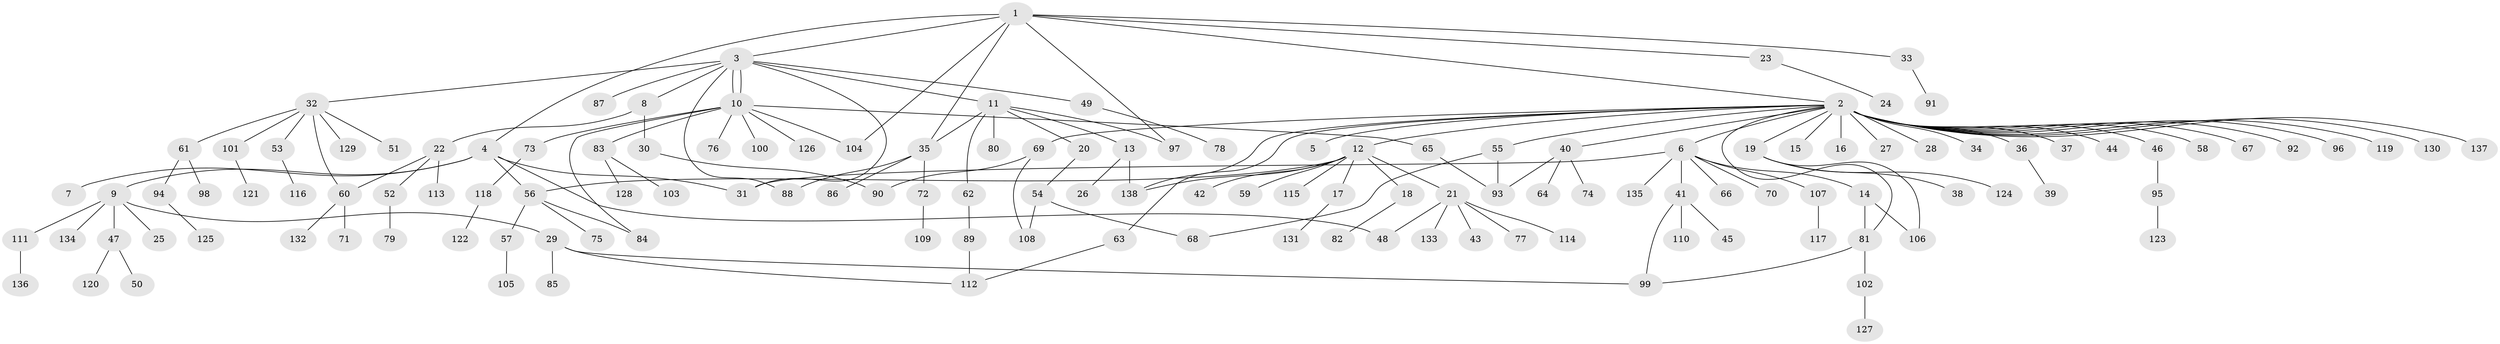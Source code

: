 // coarse degree distribution, {14: 0.01020408163265306, 26: 0.01020408163265306, 5: 0.04081632653061224, 1: 0.5714285714285714, 7: 0.030612244897959183, 3: 0.15306122448979592, 8: 0.02040816326530612, 6: 0.01020408163265306, 2: 0.1326530612244898, 4: 0.02040816326530612}
// Generated by graph-tools (version 1.1) at 2025/51/02/27/25 19:51:58]
// undirected, 138 vertices, 161 edges
graph export_dot {
graph [start="1"]
  node [color=gray90,style=filled];
  1;
  2;
  3;
  4;
  5;
  6;
  7;
  8;
  9;
  10;
  11;
  12;
  13;
  14;
  15;
  16;
  17;
  18;
  19;
  20;
  21;
  22;
  23;
  24;
  25;
  26;
  27;
  28;
  29;
  30;
  31;
  32;
  33;
  34;
  35;
  36;
  37;
  38;
  39;
  40;
  41;
  42;
  43;
  44;
  45;
  46;
  47;
  48;
  49;
  50;
  51;
  52;
  53;
  54;
  55;
  56;
  57;
  58;
  59;
  60;
  61;
  62;
  63;
  64;
  65;
  66;
  67;
  68;
  69;
  70;
  71;
  72;
  73;
  74;
  75;
  76;
  77;
  78;
  79;
  80;
  81;
  82;
  83;
  84;
  85;
  86;
  87;
  88;
  89;
  90;
  91;
  92;
  93;
  94;
  95;
  96;
  97;
  98;
  99;
  100;
  101;
  102;
  103;
  104;
  105;
  106;
  107;
  108;
  109;
  110;
  111;
  112;
  113;
  114;
  115;
  116;
  117;
  118;
  119;
  120;
  121;
  122;
  123;
  124;
  125;
  126;
  127;
  128;
  129;
  130;
  131;
  132;
  133;
  134;
  135;
  136;
  137;
  138;
  1 -- 2;
  1 -- 3;
  1 -- 4;
  1 -- 23;
  1 -- 33;
  1 -- 35;
  1 -- 97;
  1 -- 104;
  2 -- 5;
  2 -- 6;
  2 -- 12;
  2 -- 15;
  2 -- 16;
  2 -- 19;
  2 -- 27;
  2 -- 28;
  2 -- 34;
  2 -- 36;
  2 -- 37;
  2 -- 40;
  2 -- 44;
  2 -- 46;
  2 -- 55;
  2 -- 58;
  2 -- 63;
  2 -- 67;
  2 -- 69;
  2 -- 81;
  2 -- 92;
  2 -- 96;
  2 -- 119;
  2 -- 130;
  2 -- 137;
  2 -- 138;
  3 -- 8;
  3 -- 10;
  3 -- 10;
  3 -- 11;
  3 -- 31;
  3 -- 32;
  3 -- 49;
  3 -- 87;
  3 -- 88;
  4 -- 7;
  4 -- 9;
  4 -- 31;
  4 -- 48;
  4 -- 56;
  6 -- 14;
  6 -- 31;
  6 -- 41;
  6 -- 66;
  6 -- 70;
  6 -- 107;
  6 -- 135;
  8 -- 22;
  8 -- 30;
  9 -- 25;
  9 -- 29;
  9 -- 47;
  9 -- 111;
  9 -- 134;
  10 -- 65;
  10 -- 73;
  10 -- 76;
  10 -- 83;
  10 -- 84;
  10 -- 100;
  10 -- 104;
  10 -- 126;
  11 -- 13;
  11 -- 20;
  11 -- 35;
  11 -- 62;
  11 -- 80;
  11 -- 97;
  12 -- 17;
  12 -- 18;
  12 -- 21;
  12 -- 42;
  12 -- 56;
  12 -- 59;
  12 -- 115;
  12 -- 138;
  13 -- 26;
  13 -- 138;
  14 -- 81;
  14 -- 106;
  17 -- 131;
  18 -- 82;
  19 -- 38;
  19 -- 106;
  19 -- 124;
  20 -- 54;
  21 -- 43;
  21 -- 48;
  21 -- 77;
  21 -- 114;
  21 -- 133;
  22 -- 52;
  22 -- 60;
  22 -- 113;
  23 -- 24;
  29 -- 85;
  29 -- 99;
  29 -- 112;
  30 -- 90;
  32 -- 51;
  32 -- 53;
  32 -- 60;
  32 -- 61;
  32 -- 101;
  32 -- 129;
  33 -- 91;
  35 -- 72;
  35 -- 86;
  35 -- 88;
  36 -- 39;
  40 -- 64;
  40 -- 74;
  40 -- 93;
  41 -- 45;
  41 -- 99;
  41 -- 110;
  46 -- 95;
  47 -- 50;
  47 -- 120;
  49 -- 78;
  52 -- 79;
  53 -- 116;
  54 -- 68;
  54 -- 108;
  55 -- 68;
  55 -- 93;
  56 -- 57;
  56 -- 75;
  56 -- 84;
  57 -- 105;
  60 -- 71;
  60 -- 132;
  61 -- 94;
  61 -- 98;
  62 -- 89;
  63 -- 112;
  65 -- 93;
  69 -- 90;
  69 -- 108;
  72 -- 109;
  73 -- 118;
  81 -- 99;
  81 -- 102;
  83 -- 103;
  83 -- 128;
  89 -- 112;
  94 -- 125;
  95 -- 123;
  101 -- 121;
  102 -- 127;
  107 -- 117;
  111 -- 136;
  118 -- 122;
}
